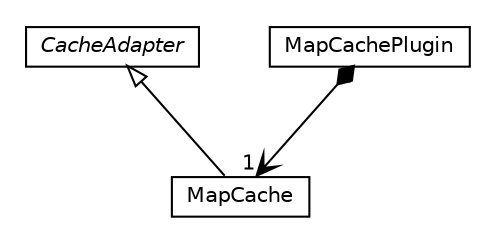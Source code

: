 #!/usr/local/bin/dot
#
# Class diagram 
# Generated by UMLGraph version R5_6-24-gf6e263 (http://www.umlgraph.org/)
#

digraph G {
	edge [fontname="Helvetica",fontsize=10,labelfontname="Helvetica",labelfontsize=10];
	node [fontname="Helvetica",fontsize=10,shape=plaintext];
	nodesep=0.25;
	ranksep=0.5;
	// org.qiweb.spi.cache.CacheAdapter
	c3147 [label=<<table title="org.qiweb.spi.cache.CacheAdapter" border="0" cellborder="1" cellspacing="0" cellpadding="2" port="p" href="./CacheAdapter.html">
		<tr><td><table border="0" cellspacing="0" cellpadding="1">
<tr><td align="center" balign="center"><font face="Helvetica-Oblique"> CacheAdapter </font></td></tr>
		</table></td></tr>
		</table>>, URL="./CacheAdapter.html", fontname="Helvetica", fontcolor="black", fontsize=10.0];
	// org.qiweb.spi.cache.MapCache
	c3150 [label=<<table title="org.qiweb.spi.cache.MapCache" border="0" cellborder="1" cellspacing="0" cellpadding="2" port="p" href="./MapCache.html">
		<tr><td><table border="0" cellspacing="0" cellpadding="1">
<tr><td align="center" balign="center"> MapCache </td></tr>
		</table></td></tr>
		</table>>, URL="./MapCache.html", fontname="Helvetica", fontcolor="black", fontsize=10.0];
	// org.qiweb.spi.cache.MapCachePlugin
	c3151 [label=<<table title="org.qiweb.spi.cache.MapCachePlugin" border="0" cellborder="1" cellspacing="0" cellpadding="2" port="p" href="./MapCachePlugin.html">
		<tr><td><table border="0" cellspacing="0" cellpadding="1">
<tr><td align="center" balign="center"> MapCachePlugin </td></tr>
		</table></td></tr>
		</table>>, URL="./MapCachePlugin.html", fontname="Helvetica", fontcolor="black", fontsize=10.0];
	//org.qiweb.spi.cache.MapCache extends org.qiweb.spi.cache.CacheAdapter
	c3147:p -> c3150:p [dir=back,arrowtail=empty];
	// org.qiweb.spi.cache.MapCachePlugin NAVCOMPOSED org.qiweb.spi.cache.MapCache
	c3151:p -> c3150:p [taillabel="1", label="", headlabel="1", fontname="Helvetica", fontcolor="black", fontsize=10.0, color="black", arrowhead=open, arrowtail=diamond, dir=both];
}

